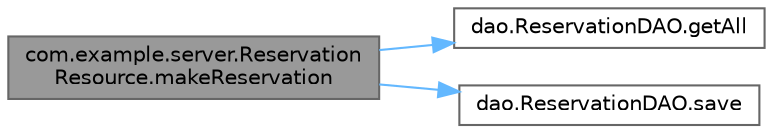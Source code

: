 digraph "com.example.server.ReservationResource.makeReservation"
{
 // LATEX_PDF_SIZE
  bgcolor="transparent";
  edge [fontname=Helvetica,fontsize=10,labelfontname=Helvetica,labelfontsize=10];
  node [fontname=Helvetica,fontsize=10,shape=box,height=0.2,width=0.4];
  rankdir="LR";
  Node1 [label="com.example.server.Reservation\lResource.makeReservation",height=0.2,width=0.4,color="gray40", fillcolor="grey60", style="filled", fontcolor="black",tooltip=" "];
  Node1 -> Node2 [color="steelblue1",style="solid"];
  Node2 [label="dao.ReservationDAO.getAll",height=0.2,width=0.4,color="grey40", fillcolor="white", style="filled",URL="$classdao_1_1_reservation_d_a_o.html#a7e4884a5f9ba34c90292e56c2f19a9cc",tooltip=" "];
  Node1 -> Node3 [color="steelblue1",style="solid"];
  Node3 [label="dao.ReservationDAO.save",height=0.2,width=0.4,color="grey40", fillcolor="white", style="filled",URL="$classdao_1_1_reservation_d_a_o.html#a6a03a7f0dfcd160b6c8fd7399870636d",tooltip=" "];
}
